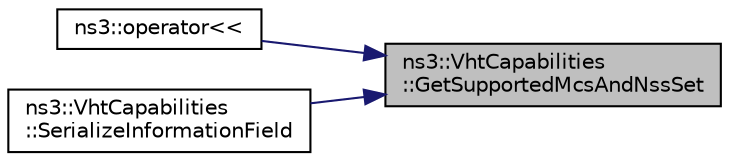 digraph "ns3::VhtCapabilities::GetSupportedMcsAndNssSet"
{
 // LATEX_PDF_SIZE
  edge [fontname="Helvetica",fontsize="10",labelfontname="Helvetica",labelfontsize="10"];
  node [fontname="Helvetica",fontsize="10",shape=record];
  rankdir="RL";
  Node1 [label="ns3::VhtCapabilities\l::GetSupportedMcsAndNssSet",height=0.2,width=0.4,color="black", fillcolor="grey75", style="filled", fontcolor="black",tooltip="Return the MCS and NSS field in the VHT Capabilities information element."];
  Node1 -> Node2 [dir="back",color="midnightblue",fontsize="10",style="solid",fontname="Helvetica"];
  Node2 [label="ns3::operator\<\<",height=0.2,width=0.4,color="black", fillcolor="white", style="filled",URL="$namespacens3.html#a25ad376d1e7518e3df54a3e275018215",tooltip="output stream output operator"];
  Node1 -> Node3 [dir="back",color="midnightblue",fontsize="10",style="solid",fontname="Helvetica"];
  Node3 [label="ns3::VhtCapabilities\l::SerializeInformationField",height=0.2,width=0.4,color="black", fillcolor="white", style="filled",URL="$classns3_1_1_vht_capabilities.html#a1ccea37201f68c8b89de04100c3e2ffa",tooltip="Serialize information (i.e., the body of the IE, not including the Element ID and length octets)"];
}
